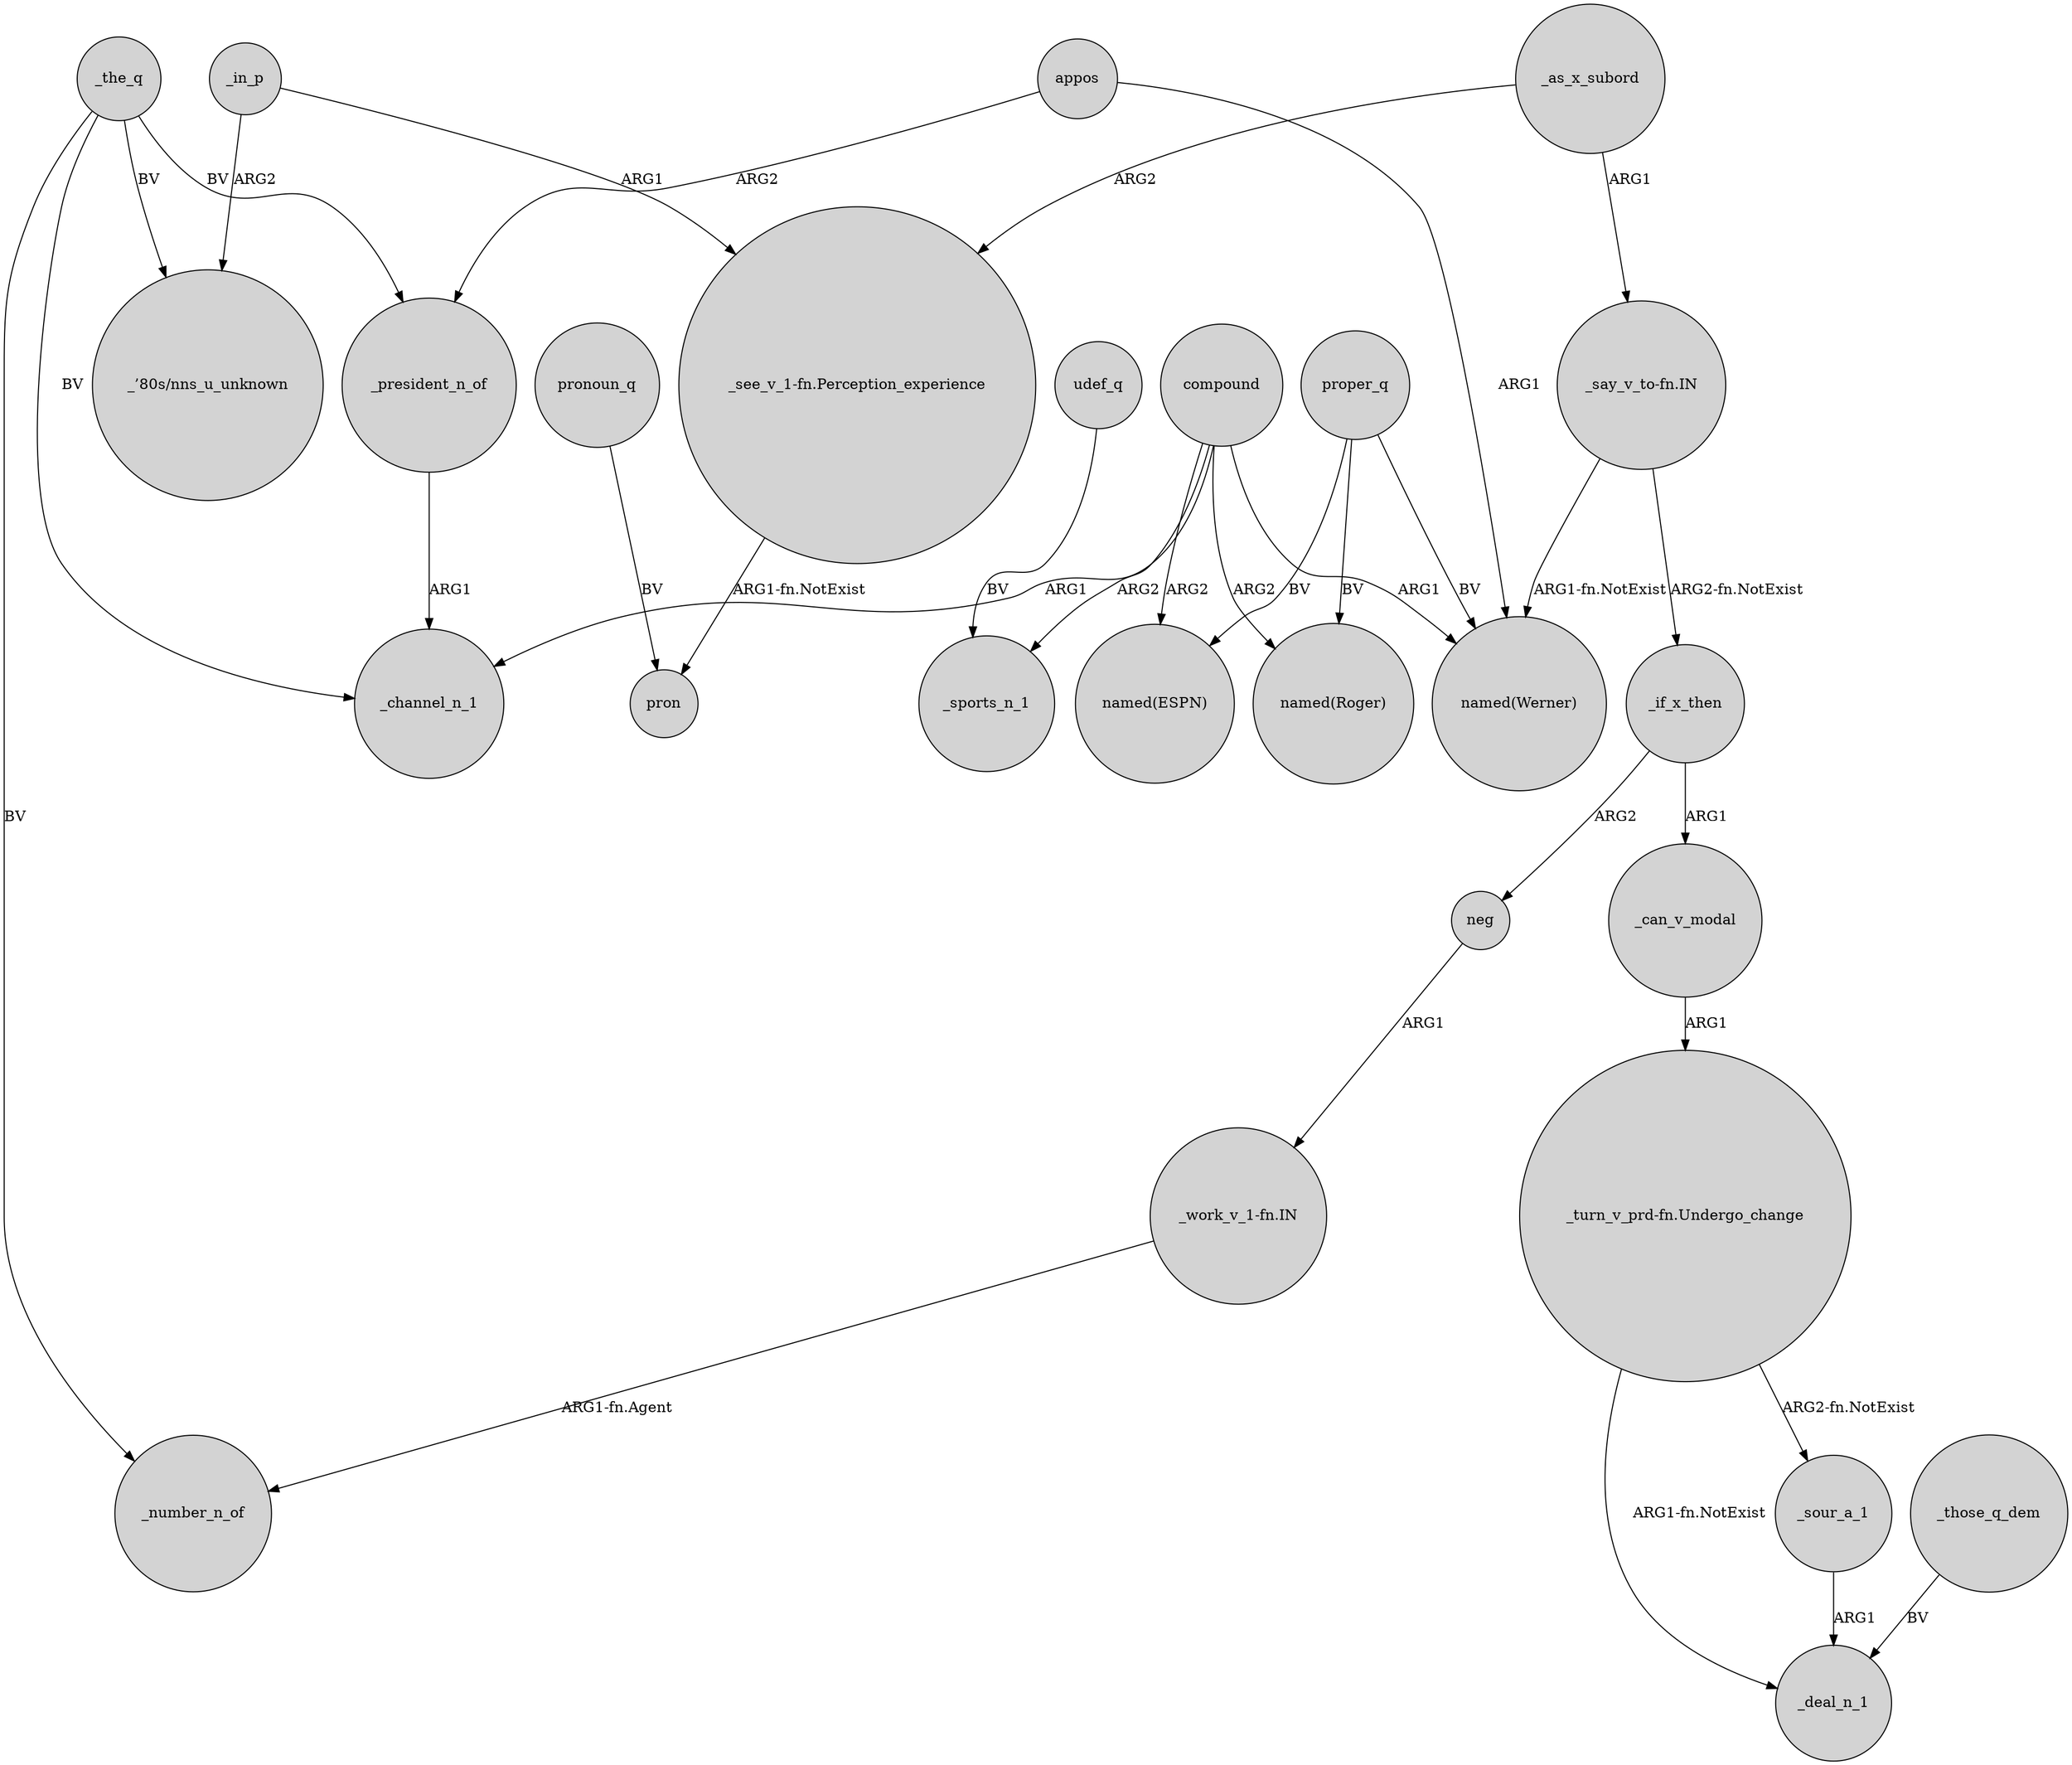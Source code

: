 digraph {
	node [shape=circle style=filled]
	_sour_a_1 -> _deal_n_1 [label=ARG1]
	proper_q -> "named(Werner)" [label=BV]
	_in_p -> "_see_v_1-fn.Perception_experience" [label=ARG1]
	"_say_v_to-fn.IN" -> "named(Werner)" [label="ARG1-fn.NotExist"]
	"_turn_v_prd-fn.Undergo_change" -> _deal_n_1 [label="ARG1-fn.NotExist"]
	proper_q -> "named(ESPN)" [label=BV]
	"_turn_v_prd-fn.Undergo_change" -> _sour_a_1 [label="ARG2-fn.NotExist"]
	_the_q -> _number_n_of [label=BV]
	_if_x_then -> _can_v_modal [label=ARG1]
	_the_q -> "_’80s/nns_u_unknown" [label=BV]
	compound -> _channel_n_1 [label=ARG1]
	appos -> "named(Werner)" [label=ARG1]
	_if_x_then -> neg [label=ARG2]
	_the_q -> _channel_n_1 [label=BV]
	_those_q_dem -> _deal_n_1 [label=BV]
	compound -> "named(Roger)" [label=ARG2]
	appos -> _president_n_of [label=ARG2]
	pronoun_q -> pron [label=BV]
	"_work_v_1-fn.IN" -> _number_n_of [label="ARG1-fn.Agent"]
	_in_p -> "_’80s/nns_u_unknown" [label=ARG2]
	_as_x_subord -> "_see_v_1-fn.Perception_experience" [label=ARG2]
	_the_q -> _president_n_of [label=BV]
	compound -> "named(ESPN)" [label=ARG2]
	proper_q -> "named(Roger)" [label=BV]
	compound -> _sports_n_1 [label=ARG2]
	"_say_v_to-fn.IN" -> _if_x_then [label="ARG2-fn.NotExist"]
	"_see_v_1-fn.Perception_experience" -> pron [label="ARG1-fn.NotExist"]
	_president_n_of -> _channel_n_1 [label=ARG1]
	_can_v_modal -> "_turn_v_prd-fn.Undergo_change" [label=ARG1]
	udef_q -> _sports_n_1 [label=BV]
	compound -> "named(Werner)" [label=ARG1]
	neg -> "_work_v_1-fn.IN" [label=ARG1]
	_as_x_subord -> "_say_v_to-fn.IN" [label=ARG1]
}
